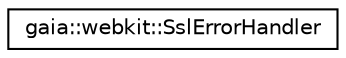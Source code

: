 digraph G
{
  edge [fontname="Helvetica",fontsize="10",labelfontname="Helvetica",labelfontsize="10"];
  node [fontname="Helvetica",fontsize="10",shape=record];
  rankdir=LR;
  Node1 [label="gaia::webkit::SslErrorHandler",height=0.2,width=0.4,color="black", fillcolor="white", style="filled",URL="$df/d8a/classgaia_1_1webkit_1_1_ssl_error_handler.html",tooltip="SslErrorHandler: class responsible for handling SSL errors."];
}
